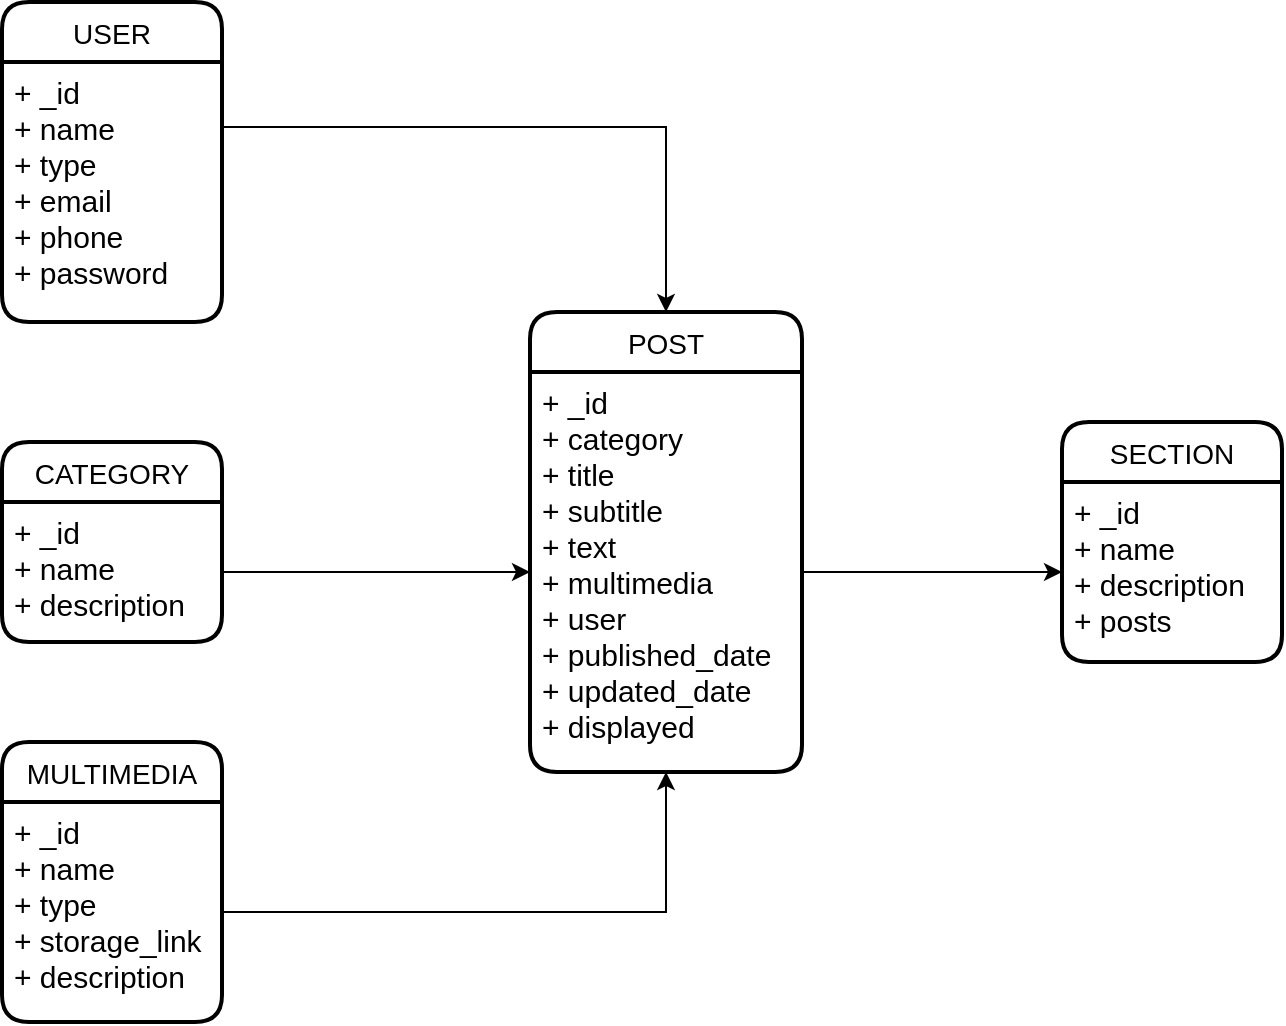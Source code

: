 <mxfile version="14.4.3" type="device"><diagram id="qNMkl7ULt_clavlmIO4r" name="Página-1"><mxGraphModel dx="942" dy="642" grid="1" gridSize="10" guides="1" tooltips="1" connect="1" arrows="1" fold="1" page="1" pageScale="1" pageWidth="1169" pageHeight="827" math="0" shadow="0"><root><mxCell id="0"/><mxCell id="1" parent="0"/><mxCell id="5HrRBNJI18x64RaPdp5--5" value="USER" style="swimlane;childLayout=stackLayout;horizontal=1;startSize=30;horizontalStack=0;rounded=1;fontSize=14;fontStyle=0;strokeWidth=2;resizeParent=0;resizeLast=1;shadow=0;dashed=0;align=center;fillColor=#FFFFFF;" parent="1" vertex="1"><mxGeometry x="240" y="140" width="110" height="160" as="geometry"/></mxCell><mxCell id="5HrRBNJI18x64RaPdp5--6" value="+ _id&#10;+ name&#10;+ type&#10;+ email&#10;+ phone&#10;+ password" style="align=left;strokeColor=none;fillColor=none;spacingLeft=4;fontSize=15;verticalAlign=top;resizable=0;rotatable=0;part=1;" parent="5HrRBNJI18x64RaPdp5--5" vertex="1"><mxGeometry y="30" width="110" height="130" as="geometry"/></mxCell><mxCell id="5HrRBNJI18x64RaPdp5--7" value="POST" style="swimlane;childLayout=stackLayout;horizontal=1;startSize=30;horizontalStack=0;rounded=1;fontSize=14;fontStyle=0;strokeWidth=2;resizeParent=0;resizeLast=1;shadow=0;dashed=0;align=center;fillColor=#FFFFFF;" parent="1" vertex="1"><mxGeometry x="504" y="295" width="136" height="230" as="geometry"/></mxCell><mxCell id="5HrRBNJI18x64RaPdp5--8" value="+ _id&#10;+ category&#10;+ title&#10;+ subtitle&#10;+ text&#10;+ multimedia&#10;+ user&#10;+ published_date&#10;+ updated_date&#10;+ displayed" style="align=left;strokeColor=none;fillColor=none;spacingLeft=4;fontSize=15;verticalAlign=top;resizable=0;rotatable=0;part=1;" parent="5HrRBNJI18x64RaPdp5--7" vertex="1"><mxGeometry y="30" width="136" height="200" as="geometry"/></mxCell><mxCell id="5HrRBNJI18x64RaPdp5--9" value="MULTIMEDIA" style="swimlane;childLayout=stackLayout;horizontal=1;startSize=30;horizontalStack=0;rounded=1;fontSize=14;fontStyle=0;strokeWidth=2;resizeParent=0;resizeLast=1;shadow=0;dashed=0;align=center;fillColor=#FFFFFF;" parent="1" vertex="1"><mxGeometry x="240" y="510" width="110" height="140" as="geometry"/></mxCell><mxCell id="5HrRBNJI18x64RaPdp5--10" value="+ _id&#10;+ name&#10;+ type&#10;+ storage_link&#10;+ description" style="align=left;strokeColor=none;fillColor=none;spacingLeft=4;fontSize=15;verticalAlign=top;resizable=0;rotatable=0;part=1;" parent="5HrRBNJI18x64RaPdp5--9" vertex="1"><mxGeometry y="30" width="110" height="110" as="geometry"/></mxCell><mxCell id="5HrRBNJI18x64RaPdp5--11" value="CATEGORY" style="swimlane;childLayout=stackLayout;horizontal=1;startSize=30;horizontalStack=0;rounded=1;fontSize=14;fontStyle=0;strokeWidth=2;resizeParent=0;resizeLast=1;shadow=0;dashed=0;align=center;fillColor=#FFFFFF;" parent="1" vertex="1"><mxGeometry x="240" y="360" width="110" height="100" as="geometry"/></mxCell><mxCell id="5HrRBNJI18x64RaPdp5--12" value="+ _id&#10;+ name&#10;+ description" style="align=left;strokeColor=none;fillColor=none;spacingLeft=4;fontSize=15;verticalAlign=top;resizable=0;rotatable=0;part=1;" parent="5HrRBNJI18x64RaPdp5--11" vertex="1"><mxGeometry y="30" width="110" height="70" as="geometry"/></mxCell><mxCell id="5HrRBNJI18x64RaPdp5--15" value="SECTION" style="swimlane;childLayout=stackLayout;horizontal=1;startSize=30;horizontalStack=0;rounded=1;fontSize=14;fontStyle=0;strokeWidth=2;resizeParent=0;resizeLast=1;shadow=0;dashed=0;align=center;fillColor=#FFFFFF;" parent="1" vertex="1"><mxGeometry x="770" y="350" width="110" height="120" as="geometry"/></mxCell><mxCell id="5HrRBNJI18x64RaPdp5--16" value="+ _id&#10;+ name&#10;+ description&#10;+ posts" style="align=left;strokeColor=none;fillColor=none;spacingLeft=4;fontSize=15;verticalAlign=top;resizable=0;rotatable=0;part=1;" parent="5HrRBNJI18x64RaPdp5--15" vertex="1"><mxGeometry y="30" width="110" height="90" as="geometry"/></mxCell><mxCell id="5HrRBNJI18x64RaPdp5--18" style="edgeStyle=orthogonalEdgeStyle;rounded=0;orthogonalLoop=1;jettySize=auto;html=1;exitX=1;exitY=0.25;exitDx=0;exitDy=0;entryX=0.5;entryY=0;entryDx=0;entryDy=0;fontSize=15;" parent="1" source="5HrRBNJI18x64RaPdp5--6" target="5HrRBNJI18x64RaPdp5--7" edge="1"><mxGeometry relative="1" as="geometry"/></mxCell><mxCell id="5HrRBNJI18x64RaPdp5--19" style="edgeStyle=orthogonalEdgeStyle;rounded=0;orthogonalLoop=1;jettySize=auto;html=1;exitX=1;exitY=0.5;exitDx=0;exitDy=0;entryX=0;entryY=0.5;entryDx=0;entryDy=0;fontSize=15;" parent="1" source="5HrRBNJI18x64RaPdp5--12" target="5HrRBNJI18x64RaPdp5--8" edge="1"><mxGeometry relative="1" as="geometry"/></mxCell><mxCell id="5HrRBNJI18x64RaPdp5--21" style="edgeStyle=orthogonalEdgeStyle;rounded=0;orthogonalLoop=1;jettySize=auto;html=1;exitX=1;exitY=0.5;exitDx=0;exitDy=0;entryX=0.5;entryY=1;entryDx=0;entryDy=0;fontSize=15;" parent="1" source="5HrRBNJI18x64RaPdp5--10" target="5HrRBNJI18x64RaPdp5--8" edge="1"><mxGeometry relative="1" as="geometry"/></mxCell><mxCell id="5HrRBNJI18x64RaPdp5--22" style="edgeStyle=orthogonalEdgeStyle;rounded=0;orthogonalLoop=1;jettySize=auto;html=1;exitX=1;exitY=0.5;exitDx=0;exitDy=0;entryX=0;entryY=0.5;entryDx=0;entryDy=0;fontSize=15;" parent="1" source="5HrRBNJI18x64RaPdp5--8" target="5HrRBNJI18x64RaPdp5--16" edge="1"><mxGeometry relative="1" as="geometry"/></mxCell></root></mxGraphModel></diagram></mxfile>